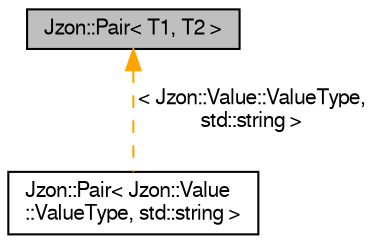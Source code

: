 digraph "Jzon::Pair&lt; T1, T2 &gt;"
{
  edge [fontname="FreeSans",fontsize="10",labelfontname="FreeSans",labelfontsize="10"];
  node [fontname="FreeSans",fontsize="10",shape=record];
  Node1 [label="Jzon::Pair\< T1, T2 \>",height=0.2,width=0.4,color="black", fillcolor="grey75", style="filled" fontcolor="black"];
  Node1 -> Node2 [dir="back",color="orange",fontsize="10",style="dashed",label=" \< Jzon::Value::ValueType,\l std::string \>" ,fontname="FreeSans"];
  Node2 [label="Jzon::Pair\< Jzon::Value\l::ValueType, std::string \>",height=0.2,width=0.4,color="black", fillcolor="white", style="filled",URL="$structJzon_1_1Pair.html"];
}
